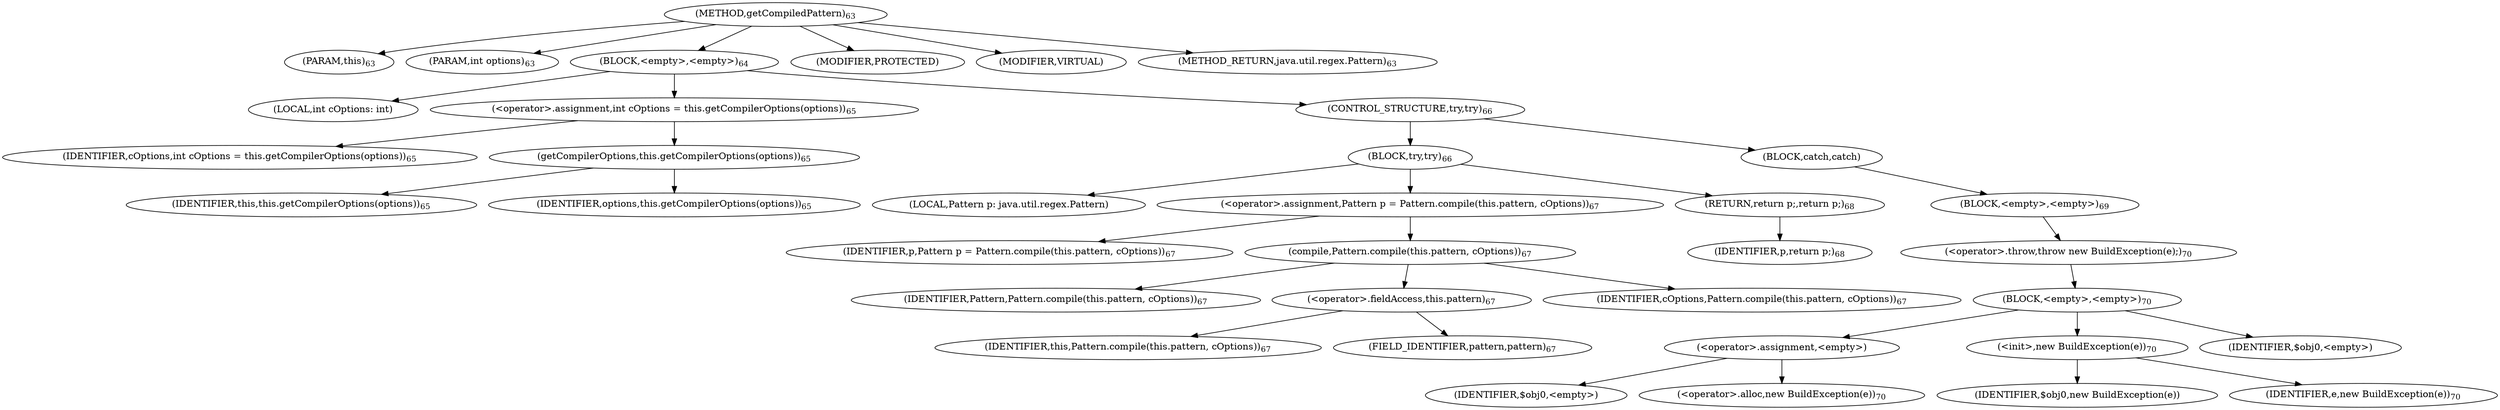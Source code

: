 digraph "getCompiledPattern" {  
"68" [label = <(METHOD,getCompiledPattern)<SUB>63</SUB>> ]
"6" [label = <(PARAM,this)<SUB>63</SUB>> ]
"69" [label = <(PARAM,int options)<SUB>63</SUB>> ]
"70" [label = <(BLOCK,&lt;empty&gt;,&lt;empty&gt;)<SUB>64</SUB>> ]
"71" [label = <(LOCAL,int cOptions: int)> ]
"72" [label = <(&lt;operator&gt;.assignment,int cOptions = this.getCompilerOptions(options))<SUB>65</SUB>> ]
"73" [label = <(IDENTIFIER,cOptions,int cOptions = this.getCompilerOptions(options))<SUB>65</SUB>> ]
"74" [label = <(getCompilerOptions,this.getCompilerOptions(options))<SUB>65</SUB>> ]
"5" [label = <(IDENTIFIER,this,this.getCompilerOptions(options))<SUB>65</SUB>> ]
"75" [label = <(IDENTIFIER,options,this.getCompilerOptions(options))<SUB>65</SUB>> ]
"76" [label = <(CONTROL_STRUCTURE,try,try)<SUB>66</SUB>> ]
"77" [label = <(BLOCK,try,try)<SUB>66</SUB>> ]
"78" [label = <(LOCAL,Pattern p: java.util.regex.Pattern)> ]
"79" [label = <(&lt;operator&gt;.assignment,Pattern p = Pattern.compile(this.pattern, cOptions))<SUB>67</SUB>> ]
"80" [label = <(IDENTIFIER,p,Pattern p = Pattern.compile(this.pattern, cOptions))<SUB>67</SUB>> ]
"81" [label = <(compile,Pattern.compile(this.pattern, cOptions))<SUB>67</SUB>> ]
"82" [label = <(IDENTIFIER,Pattern,Pattern.compile(this.pattern, cOptions))<SUB>67</SUB>> ]
"83" [label = <(&lt;operator&gt;.fieldAccess,this.pattern)<SUB>67</SUB>> ]
"7" [label = <(IDENTIFIER,this,Pattern.compile(this.pattern, cOptions))<SUB>67</SUB>> ]
"84" [label = <(FIELD_IDENTIFIER,pattern,pattern)<SUB>67</SUB>> ]
"85" [label = <(IDENTIFIER,cOptions,Pattern.compile(this.pattern, cOptions))<SUB>67</SUB>> ]
"86" [label = <(RETURN,return p;,return p;)<SUB>68</SUB>> ]
"87" [label = <(IDENTIFIER,p,return p;)<SUB>68</SUB>> ]
"88" [label = <(BLOCK,catch,catch)> ]
"89" [label = <(BLOCK,&lt;empty&gt;,&lt;empty&gt;)<SUB>69</SUB>> ]
"90" [label = <(&lt;operator&gt;.throw,throw new BuildException(e);)<SUB>70</SUB>> ]
"91" [label = <(BLOCK,&lt;empty&gt;,&lt;empty&gt;)<SUB>70</SUB>> ]
"92" [label = <(&lt;operator&gt;.assignment,&lt;empty&gt;)> ]
"93" [label = <(IDENTIFIER,$obj0,&lt;empty&gt;)> ]
"94" [label = <(&lt;operator&gt;.alloc,new BuildException(e))<SUB>70</SUB>> ]
"95" [label = <(&lt;init&gt;,new BuildException(e))<SUB>70</SUB>> ]
"96" [label = <(IDENTIFIER,$obj0,new BuildException(e))> ]
"97" [label = <(IDENTIFIER,e,new BuildException(e))<SUB>70</SUB>> ]
"98" [label = <(IDENTIFIER,$obj0,&lt;empty&gt;)> ]
"99" [label = <(MODIFIER,PROTECTED)> ]
"100" [label = <(MODIFIER,VIRTUAL)> ]
"101" [label = <(METHOD_RETURN,java.util.regex.Pattern)<SUB>63</SUB>> ]
  "68" -> "6" 
  "68" -> "69" 
  "68" -> "70" 
  "68" -> "99" 
  "68" -> "100" 
  "68" -> "101" 
  "70" -> "71" 
  "70" -> "72" 
  "70" -> "76" 
  "72" -> "73" 
  "72" -> "74" 
  "74" -> "5" 
  "74" -> "75" 
  "76" -> "77" 
  "76" -> "88" 
  "77" -> "78" 
  "77" -> "79" 
  "77" -> "86" 
  "79" -> "80" 
  "79" -> "81" 
  "81" -> "82" 
  "81" -> "83" 
  "81" -> "85" 
  "83" -> "7" 
  "83" -> "84" 
  "86" -> "87" 
  "88" -> "89" 
  "89" -> "90" 
  "90" -> "91" 
  "91" -> "92" 
  "91" -> "95" 
  "91" -> "98" 
  "92" -> "93" 
  "92" -> "94" 
  "95" -> "96" 
  "95" -> "97" 
}
